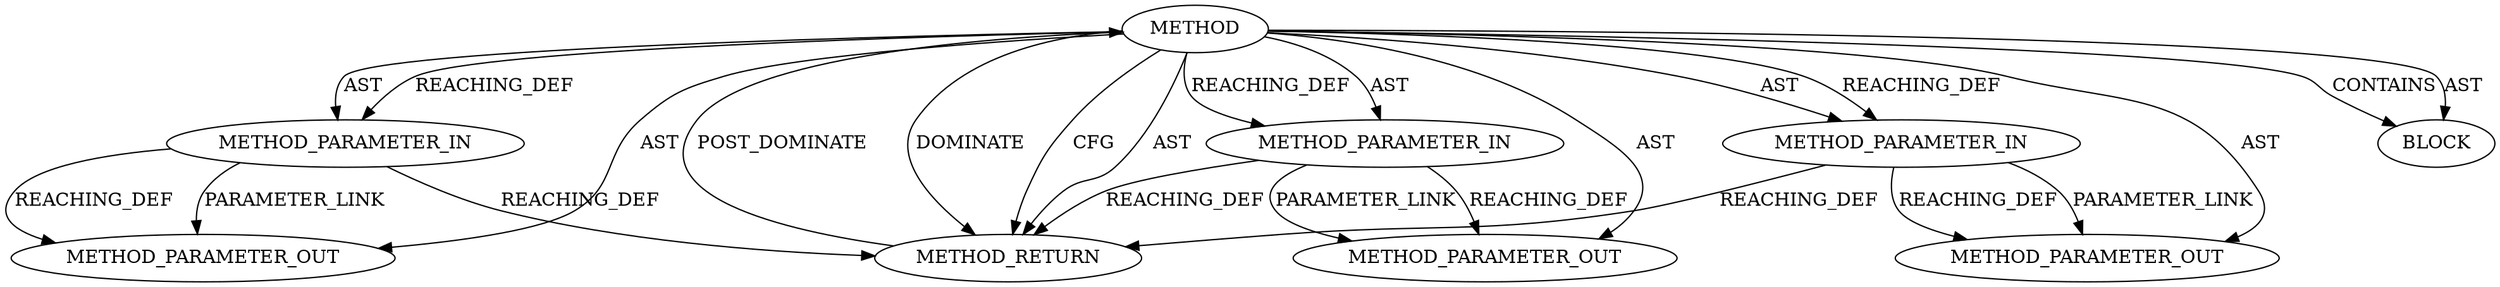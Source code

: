 digraph {
  12407 [label=METHOD AST_PARENT_TYPE="NAMESPACE_BLOCK" AST_PARENT_FULL_NAME="<global>" ORDER=0 CODE="<empty>" FULL_NAME="crypto_alloc_aead" IS_EXTERNAL=true FILENAME="<empty>" SIGNATURE="" NAME="crypto_alloc_aead"]
  13452 [label=METHOD_PARAMETER_OUT ORDER=2 CODE="p2" IS_VARIADIC=false TYPE_FULL_NAME="ANY" EVALUATION_STRATEGY="BY_VALUE" INDEX=2 NAME="p2"]
  12411 [label=BLOCK ORDER=1 ARGUMENT_INDEX=1 CODE="<empty>" TYPE_FULL_NAME="ANY"]
  12412 [label=METHOD_RETURN ORDER=2 CODE="RET" TYPE_FULL_NAME="ANY" EVALUATION_STRATEGY="BY_VALUE"]
  13451 [label=METHOD_PARAMETER_OUT ORDER=1 CODE="p1" IS_VARIADIC=false TYPE_FULL_NAME="ANY" EVALUATION_STRATEGY="BY_VALUE" INDEX=1 NAME="p1"]
  13453 [label=METHOD_PARAMETER_OUT ORDER=3 CODE="p3" IS_VARIADIC=false TYPE_FULL_NAME="ANY" EVALUATION_STRATEGY="BY_VALUE" INDEX=3 NAME="p3"]
  12410 [label=METHOD_PARAMETER_IN ORDER=3 CODE="p3" IS_VARIADIC=false TYPE_FULL_NAME="ANY" EVALUATION_STRATEGY="BY_VALUE" INDEX=3 NAME="p3"]
  12408 [label=METHOD_PARAMETER_IN ORDER=1 CODE="p1" IS_VARIADIC=false TYPE_FULL_NAME="ANY" EVALUATION_STRATEGY="BY_VALUE" INDEX=1 NAME="p1"]
  12409 [label=METHOD_PARAMETER_IN ORDER=2 CODE="p2" IS_VARIADIC=false TYPE_FULL_NAME="ANY" EVALUATION_STRATEGY="BY_VALUE" INDEX=2 NAME="p2"]
  12408 -> 12412 [label=REACHING_DEF VARIABLE="p1"]
  12409 -> 13452 [label=REACHING_DEF VARIABLE="p2"]
  12412 -> 12407 [label=POST_DOMINATE ]
  12407 -> 12412 [label=DOMINATE ]
  12407 -> 13453 [label=AST ]
  12407 -> 12409 [label=REACHING_DEF VARIABLE=""]
  12408 -> 13451 [label=REACHING_DEF VARIABLE="p1"]
  12409 -> 13452 [label=PARAMETER_LINK ]
  12407 -> 12411 [label=CONTAINS ]
  12407 -> 12409 [label=AST ]
  12410 -> 12412 [label=REACHING_DEF VARIABLE="p3"]
  12407 -> 13451 [label=AST ]
  12407 -> 12410 [label=AST ]
  12407 -> 12412 [label=CFG ]
  12407 -> 12408 [label=AST ]
  12408 -> 13451 [label=PARAMETER_LINK ]
  12407 -> 12411 [label=AST ]
  12407 -> 12410 [label=REACHING_DEF VARIABLE=""]
  12409 -> 12412 [label=REACHING_DEF VARIABLE="p2"]
  12407 -> 12408 [label=REACHING_DEF VARIABLE=""]
  12410 -> 13453 [label=PARAMETER_LINK ]
  12407 -> 12412 [label=AST ]
  12410 -> 13453 [label=REACHING_DEF VARIABLE="p3"]
  12407 -> 13452 [label=AST ]
}
